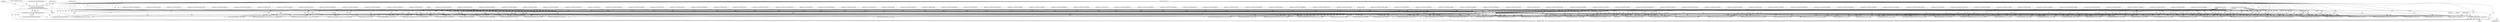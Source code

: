 digraph "0_libming_2be22fcf56a223dafe8de0e8a20fe20e8bbdb0b9@pointer" {
"1000286" [label="(Call,decompileGETVARIABLE(n, actions, maxn))"];
"1000125" [label="(Call,OpCode(actions, n, maxn))"];
"1000102" [label="(MethodParameterIn,SWF_ACTION *actions)"];
"1000105" [label="(Call,fprintf(stderr,\"%d:\tACTION[%3.3d]: %s\n\",\n \t        actions[n].SWF_ACTIONRECORD.Offset, n, \n \t        actionName(actions[n].SWF_ACTIONRECORD.ActionCode)))"];
"1000101" [label="(MethodParameterIn,int n)"];
"1000116" [label="(Call,actionName(actions[n].SWF_ACTIONRECORD.ActionCode))"];
"1000103" [label="(MethodParameterIn,int maxn)"];
"1000133" [label="(JumpTarget,case SWFACTION_CONSTANTPOOL:)"];
"1000124" [label="(ControlStructure,switch(OpCode(actions, n, maxn)))"];
"1000177" [label="(JumpTarget,case SWFACTION_GETURL:)"];
"1000629" [label="(JumpTarget,case SWFACTION_THROW:)"];
"1000438" [label="(Call,decompileArithmeticOp(n, actions, maxn))"];
"1000388" [label="(JumpTarget,case SWFACTION_DEFINEFUNCTION:)"];
"1000279" [label="(Call,decompileSETMEMBER(n, actions, maxn))"];
"1000573" [label="(Call,decompile_Null_ArgBuiltInFunctionCall(n, actions, maxn,\"toggleHighQuality\"))"];
"1000420" [label="(JumpTarget,case SWFACTION_SUBTRACT:)"];
"1000597" [label="(JumpTarget,case SWFACTION_DUPLICATECLIP:)"];
"1000536" [label="(JumpTarget,case SWFACTION_STOP:)"];
"1000416" [label="(JumpTarget,case SWFACTION_SHIFTRIGHT:)"];
"1000623" [label="(JumpTarget,case SWFACTION_CASTOP:)"];
"1000264" [label="(JumpTarget,case SWFACTION_NEWMETHOD:)"];
"1000642" [label="(Call,outputSWF_ACTION(n,&actions[n]))"];
"1000552" [label="(Call,decompile_Null_ArgBuiltInFunctionCall(n, actions, maxn,\"prevFrame\"))"];
"1000257" [label="(JumpTarget,case SWFACTION_NEWOBJECT:)"];
"1000503" [label="(Call,decompileSingleArgBuiltInFunctionCall(n, actions, maxn,\"String\"))"];
"1000357" [label="(Call,decompileIF(n, actions, maxn))"];
"1000250" [label="(JumpTarget,case SWFACTION_INITOBJECT:)"];
"1000129" [label="(Block,)"];
"1000417" [label="(JumpTarget,case SWFACTION_SHIFTRIGHT2:)"];
"1000272" [label="(Call,decompileGETMEMBER(n, actions, maxn))"];
"1000442" [label="(JumpTarget,case SWFACTION_POP:)"];
"1000127" [label="(Identifier,n)"];
"1000510" [label="(Call,decompileSingleArgBuiltInFunctionCall(n, actions, maxn,\"Number\"))"];
"1000201" [label="(JumpTarget,case SWFACTION_STACKSWAP:)"];
"1000428" [label="(JumpTarget,case SWFACTION_EQUALS2:)"];
"1000375" [label="(JumpTarget,case SWFACTION_ENUMERATE2 :)"];
"1000301" [label="(Call,decompileSETVARIABLE(n, actions, maxn, 1))"];
"1000432" [label="(JumpTarget,case SWFACTION_GREATER:)"];
"1000473" [label="(JumpTarget,case SWFACTION_TYPEOF:)"];
"1000362" [label="(Call,decompileWITH(n, actions, maxn))"];
"1000434" [label="(JumpTarget,case SWFACTION_STRINGEQ:)"];
"1000225" [label="(Call,decompileGETTIME(n, actions, maxn))"];
"1000308" [label="(JumpTarget,case SWFACTION_DEFINELOCAL2:)"];
"1000355" [label="(JumpTarget,case SWFACTION_IF:)"];
"1000612" [label="(Call,decompileSETTARGET(n, actions, maxn,1))"];
"1000426" [label="(JumpTarget,case SWFACTION_BITWISEXOR:)"];
"1000404" [label="(Call,decompileCALLFUNCTION(n, actions, maxn))"];
"1000322" [label="(JumpTarget,case SWFACTION_INCREMENT:)"];
"1000185" [label="(JumpTarget,case SWFACTION_PUSH:)"];
"1000423" [label="(JumpTarget,case SWFACTION_MODULO:)"];
"1000209" [label="(JumpTarget,case SWFACTION_SETPROPERTY:)"];
"1000361" [label="(JumpTarget,case SWFACTION_WITH:)"];
"1000258" [label="(Call,decompileNEWOBJECT(n, actions, maxn))"];
"1000116" [label="(Call,actionName(actions[n].SWF_ACTIONRECORD.ActionCode))"];
"1000330" [label="(Call,decompileSTOREREGISTER(n, actions, maxn))"];
"1000496" [label="(Call,decompileSingleArgBuiltInFunctionCall(n, actions, maxn,\"int\"))"];
"1000336" [label="(JumpTarget,case SWFACTION_JUMP:)"];
"1000564" [label="(JumpTarget,case SWFACTION_STOPSOUNDS:)"];
"1000265" [label="(Call,decompileNEWMETHOD(n, actions, maxn))"];
"1000517" [label="(Call,decompileSingleArgBuiltInFunctionCall(n, actions, maxn,\"random\"))"];
"1000329" [label="(JumpTarget,case SWFACTION_STOREREGISTER:)"];
"1000524" [label="(Call,decompileSingleArgBuiltInFunctionCall(n, actions, maxn,\"length\"))"];
"1000480" [label="(JumpTarget,case SWFACTION_ORD:)"];
"1000324" [label="(Call,decompileINCR_DECR(n, actions, maxn,1))"];
"1000286" [label="(Call,decompileGETVARIABLE(n, actions, maxn))"];
"1000424" [label="(JumpTarget,case SWFACTION_BITWISEAND:)"];
"1000115" [label="(Identifier,n)"];
"1000625" [label="(Call,decompileCAST(n, actions, maxn))"];
"1000433" [label="(JumpTarget,case SWFACTION_LESSTHAN:)"];
"1000230" [label="(Call,decompileTRACE(n, actions, maxn))"];
"1000429" [label="(JumpTarget,case SWFACTION_LESS2:)"];
"1000105" [label="(Call,fprintf(stderr,\"%d:\tACTION[%3.3d]: %s\n\",\n \t        actions[n].SWF_ACTIONRECORD.Offset, n, \n \t        actionName(actions[n].SWF_ACTIONRECORD.ActionCode)))"];
"1000418" [label="(JumpTarget,case SWFACTION_ADD:)"];
"1000217" [label="(Call,decompileGETPROPERTY(n, actions, maxn))"];
"1000157" [label="(Call,decompileGOTOFRAME2(n, actions, maxn))"];
"1000415" [label="(JumpTarget,case SWFACTION_SHIFTLEFT:)"];
"1000419" [label="(JumpTarget,case SWFACTION_ADD2:)"];
"1000550" [label="(JumpTarget,case SWFACTION_PREVFRAME:)"];
"1000410" [label="(Call,decompileCALLMETHOD(n, actions, maxn))"];
"1000229" [label="(JumpTarget,case SWFACTION_TRACE:)"];
"1000571" [label="(JumpTarget,case SWFACTION_TOGGLEQUALITY:)"];
"1000117" [label="(Call,actions[n].SWF_ACTIONRECORD.ActionCode)"];
"1000107" [label="(Literal,\"%d:\tACTION[%3.3d]: %s\n\")"];
"1000382" [label="(JumpTarget,case SWFACTION_INITARRAY:)"];
"1000384" [label="(Call,decompileINITARRAY(n, actions, maxn))"];
"1000579" [label="(JumpTarget,case SWFACTION_SUBSTRING:)"];
"1000446" [label="(JumpTarget,case SWFACTION_STARTDRAG:)"];
"1000148" [label="(JumpTarget,case SWFACTION_GOTOFRAME:)"];
"1000102" [label="(MethodParameterIn,SWF_ACTION *actions)"];
"1000635" [label="(JumpTarget,case SWFACTION_TRY:)"];
"1000300" [label="(JumpTarget,case SWFACTION_DEFINELOCAL:)"];
"1000287" [label="(Identifier,n)"];
"1000543" [label="(JumpTarget,case SWFACTION_NEXTFRAME:)"];
"1000448" [label="(Call,decompileSTARTDRAG(n, actions, maxn))"];
"1000216" [label="(JumpTarget,case SWFACTION_GETPROPERTY:)"];
"1000427" [label="(JumpTarget,case SWFACTION_EQUAL:)"];
"1000104" [label="(Block,)"];
"1000459" [label="(JumpTarget,case SWFACTION_DELETE2:)"];
"1000169" [label="(JumpTarget,case SWFACTION_GETURL2:)"];
"1000143" [label="(Call,decompileGOTOFRAME(n, actions, maxn,1))"];
"1000161" [label="(JumpTarget,case SWFACTION_WAITFORFRAME:)"];
"1000452" [label="(JumpTarget,case SWFACTION_DELETE:)"];
"1000461" [label="(Call,decompileDELETE(n, actions, maxn,1))"];
"1000285" [label="(JumpTarget,case SWFACTION_GETVARIABLE:)"];
"1000291" [label="(Literal,0)"];
"1000585" [label="(JumpTarget,case SWFACTION_STRINGCONCAT:)"];
"1000141" [label="(JumpTarget,case SWFACTION_GOTOLABEL:)"];
"1000641" [label="(JumpTarget,default:)"];
"1000309" [label="(Call,decompileDEFINELOCAL2(n, actions, maxn))"];
"1000435" [label="(JumpTarget,case SWFACTION_STRINGCOMPARE:)"];
"1000343" [label="(Call,decompileRETURN(n, actions, maxn))"];
"1000342" [label="(JumpTarget,case SWFACTION_RETURN:)"];
"1000155" [label="(JumpTarget,case SWFACTION_GOTOFRAME2:)"];
"1000557" [label="(JumpTarget,case SWFACTION_ENDDRAG:)"];
"1000292" [label="(JumpTarget,case SWFACTION_SETVARIABLE:)"];
"1000377" [label="(Call,decompileENUMERATE(n, actions, maxn,1))"];
"1000315" [label="(JumpTarget,case SWFACTION_DECREMENT:)"];
"1000489" [label="(Call,decompileSingleArgBuiltInFunctionCall(n, actions, maxn,\"chr\"))"];
"1000531" [label="(Call,decompile_Null_ArgBuiltInFunctionCall(n, actions, maxn,\"play\"))"];
"1000108" [label="(Call,actions[n].SWF_ACTIONRECORD.Offset)"];
"1000475" [label="(Call,decompileSingleArgBuiltInFunctionCall(n, actions, maxn,\"typeof\"))"];
"1000126" [label="(Identifier,actions)"];
"1000587" [label="(Call,decompileSTRINGCONCAT(n, actions, maxn))"];
"1000468" [label="(Call,decompileSingleArgBuiltInFunctionCall(n, actions, maxn,\"targetPath\"))"];
"1000244" [label="(Call,decompileEXTENDS(n, actions, maxn))"];
"1000431" [label="(JumpTarget,case SWFACTION_LOGICALOR:)"];
"1000351" [label="(Call,decompileLogicalNot(n, actions, maxn))"];
"1000650" [label="(MethodReturn,RET)"];
"1000619" [label="(Call,decompileIMPLEMENTS(n, actions, maxn))"];
"1000101" [label="(MethodParameterIn,int n)"];
"1000494" [label="(JumpTarget,case SWFACTION_INT:)"];
"1000522" [label="(JumpTarget,case SWFACTION_STRINGLENGTH:)"];
"1000271" [label="(JumpTarget,case SWFACTION_GETMEMBER:)"];
"1000349" [label="(JumpTarget,case SWFACTION_LOGICALNOT:)"];
"1000538" [label="(Call,decompile_Null_ArgBuiltInFunctionCall(n, actions, maxn,\"stop\"))"];
"1000293" [label="(Call,decompileSETVARIABLE(n, actions, maxn, 0))"];
"1000223" [label="(JumpTarget,case SWFACTION_GETTIME:)"];
"1000545" [label="(Call,decompile_Null_ArgBuiltInFunctionCall(n, actions, maxn,\"nextFrame\"))"];
"1000617" [label="(JumpTarget,case SWFACTION_IMPLEMENTSOP:)"];
"1000193" [label="(JumpTarget,case SWFACTION_PUSHDUP:)"];
"1000591" [label="(JumpTarget,case SWFACTION_REMOVECLIP:)"];
"1000414" [label="(JumpTarget,case SWFACTION_INSTANCEOF:)"];
"1000603" [label="(JumpTarget,case SWFACTION_SETTARGET:)"];
"1000605" [label="(Call,decompileSETTARGET(n, actions, maxn,0))"];
"1000288" [label="(Identifier,actions)"];
"1000529" [label="(JumpTarget,case SWFACTION_PLAY:)"];
"1000338" [label="(Call,decompileJUMP(n, actions, maxn))"];
"1000610" [label="(JumpTarget,case SWFACTION_SETTARGET2:)"];
"1000289" [label="(Identifier,maxn)"];
"1000599" [label="(Call,decompileDUPLICATECLIP(n, actions, maxn))"];
"1000128" [label="(Identifier,maxn)"];
"1000150" [label="(Call,decompileGOTOFRAME(n, actions, maxn,0))"];
"1000436" [label="(JumpTarget,case SWFACTION_STRICTEQUALS:)"];
"1000454" [label="(Call,decompileDELETE(n, actions, maxn,0))"];
"1000210" [label="(Call,decompileSETPROPERTY(n, actions, maxn))"];
"1000368" [label="(JumpTarget,case SWFACTION_ENUMERATE:)"];
"1000581" [label="(Call,decompileSUBSTRING(n, actions, maxn))"];
"1000390" [label="(Call,decompileDEFINEFUNCTION(n, actions, maxn,0))"];
"1000125" [label="(Call,OpCode(actions, n, maxn))"];
"1000578" [label="(JumpTarget,case SWFACTION_MBSUBSTRING:)"];
"1000508" [label="(JumpTarget,case SWFACTION_TONUMBER:)"];
"1000251" [label="(Call,decompileINITOBJECT(n, actions, maxn))"];
"1000408" [label="(JumpTarget,case SWFACTION_CALLMETHOD:)"];
"1000395" [label="(JumpTarget,case SWFACTION_DEFINEFUNCTION2:)"];
"1000397" [label="(Call,decompileDEFINEFUNCTION(n, actions, maxn,1))"];
"1000130" [label="(JumpTarget,case SWFACTION_END:)"];
"1000402" [label="(JumpTarget,case SWFACTION_CALLFUNCTION:)"];
"1000559" [label="(Call,decompile_Null_ArgBuiltInFunctionCall(n, actions, maxn,\"stopDrag\"))"];
"1000236" [label="(JumpTarget,case SWFACTION_CALLFRAME:)"];
"1000501" [label="(JumpTarget,case SWFACTION_TOSTRING:)"];
"1000566" [label="(Call,decompile_Null_ArgBuiltInFunctionCall(n, actions, maxn,\"stopAllSounds\"))"];
"1000487" [label="(JumpTarget,case SWFACTION_CHR:)"];
"1000466" [label="(JumpTarget,case SWFACTION_TARGETPATH:)"];
"1000515" [label="(JumpTarget,case SWFACTION_RANDOMNUMBER:)"];
"1000370" [label="(Call,decompileENUMERATE(n, actions, maxn, 0))"];
"1000593" [label="(Call,decompileREMOVECLIP(n, actions, maxn))"];
"1000103" [label="(MethodParameterIn,int maxn)"];
"1000106" [label="(Identifier,stderr)"];
"1000425" [label="(JumpTarget,case SWFACTION_BITWISEOR:)"];
"1000237" [label="(Call,decompileCALLFRAME(n, actions, maxn))"];
"1000482" [label="(Call,decompileSingleArgBuiltInFunctionCall(n, actions, maxn,\"ord\"))"];
"1000243" [label="(JumpTarget,case SWFACTION_EXTENDS:)"];
"1000430" [label="(JumpTarget,case SWFACTION_LOGICALAND:)"];
"1000631" [label="(Call,decompileTHROW(n, actions, maxn))"];
"1000421" [label="(JumpTarget,case SWFACTION_MULTIPLY:)"];
"1000317" [label="(Call,decompileINCR_DECR(n, actions, maxn, 0))"];
"1000422" [label="(JumpTarget,case SWFACTION_DIVIDE:)"];
"1000278" [label="(JumpTarget,case SWFACTION_SETMEMBER:)"];
"1000637" [label="(Call,decompileTRY(n, actions, maxn))"];
"1000286" -> "1000129"  [label="AST: "];
"1000286" -> "1000289"  [label="CFG: "];
"1000287" -> "1000286"  [label="AST: "];
"1000288" -> "1000286"  [label="AST: "];
"1000289" -> "1000286"  [label="AST: "];
"1000291" -> "1000286"  [label="CFG: "];
"1000286" -> "1000650"  [label="DDG: "];
"1000286" -> "1000650"  [label="DDG: "];
"1000286" -> "1000650"  [label="DDG: "];
"1000286" -> "1000650"  [label="DDG: "];
"1000125" -> "1000286"  [label="DDG: "];
"1000125" -> "1000286"  [label="DDG: "];
"1000125" -> "1000286"  [label="DDG: "];
"1000101" -> "1000286"  [label="DDG: "];
"1000102" -> "1000286"  [label="DDG: "];
"1000103" -> "1000286"  [label="DDG: "];
"1000125" -> "1000124"  [label="AST: "];
"1000125" -> "1000128"  [label="CFG: "];
"1000126" -> "1000125"  [label="AST: "];
"1000127" -> "1000125"  [label="AST: "];
"1000128" -> "1000125"  [label="AST: "];
"1000130" -> "1000125"  [label="CFG: "];
"1000133" -> "1000125"  [label="CFG: "];
"1000141" -> "1000125"  [label="CFG: "];
"1000148" -> "1000125"  [label="CFG: "];
"1000155" -> "1000125"  [label="CFG: "];
"1000161" -> "1000125"  [label="CFG: "];
"1000169" -> "1000125"  [label="CFG: "];
"1000177" -> "1000125"  [label="CFG: "];
"1000185" -> "1000125"  [label="CFG: "];
"1000193" -> "1000125"  [label="CFG: "];
"1000201" -> "1000125"  [label="CFG: "];
"1000209" -> "1000125"  [label="CFG: "];
"1000216" -> "1000125"  [label="CFG: "];
"1000223" -> "1000125"  [label="CFG: "];
"1000229" -> "1000125"  [label="CFG: "];
"1000236" -> "1000125"  [label="CFG: "];
"1000243" -> "1000125"  [label="CFG: "];
"1000250" -> "1000125"  [label="CFG: "];
"1000257" -> "1000125"  [label="CFG: "];
"1000264" -> "1000125"  [label="CFG: "];
"1000271" -> "1000125"  [label="CFG: "];
"1000278" -> "1000125"  [label="CFG: "];
"1000285" -> "1000125"  [label="CFG: "];
"1000292" -> "1000125"  [label="CFG: "];
"1000300" -> "1000125"  [label="CFG: "];
"1000308" -> "1000125"  [label="CFG: "];
"1000315" -> "1000125"  [label="CFG: "];
"1000322" -> "1000125"  [label="CFG: "];
"1000329" -> "1000125"  [label="CFG: "];
"1000336" -> "1000125"  [label="CFG: "];
"1000342" -> "1000125"  [label="CFG: "];
"1000349" -> "1000125"  [label="CFG: "];
"1000355" -> "1000125"  [label="CFG: "];
"1000361" -> "1000125"  [label="CFG: "];
"1000368" -> "1000125"  [label="CFG: "];
"1000375" -> "1000125"  [label="CFG: "];
"1000382" -> "1000125"  [label="CFG: "];
"1000388" -> "1000125"  [label="CFG: "];
"1000395" -> "1000125"  [label="CFG: "];
"1000402" -> "1000125"  [label="CFG: "];
"1000408" -> "1000125"  [label="CFG: "];
"1000414" -> "1000125"  [label="CFG: "];
"1000415" -> "1000125"  [label="CFG: "];
"1000416" -> "1000125"  [label="CFG: "];
"1000417" -> "1000125"  [label="CFG: "];
"1000418" -> "1000125"  [label="CFG: "];
"1000419" -> "1000125"  [label="CFG: "];
"1000420" -> "1000125"  [label="CFG: "];
"1000421" -> "1000125"  [label="CFG: "];
"1000422" -> "1000125"  [label="CFG: "];
"1000423" -> "1000125"  [label="CFG: "];
"1000424" -> "1000125"  [label="CFG: "];
"1000425" -> "1000125"  [label="CFG: "];
"1000426" -> "1000125"  [label="CFG: "];
"1000427" -> "1000125"  [label="CFG: "];
"1000428" -> "1000125"  [label="CFG: "];
"1000429" -> "1000125"  [label="CFG: "];
"1000430" -> "1000125"  [label="CFG: "];
"1000431" -> "1000125"  [label="CFG: "];
"1000432" -> "1000125"  [label="CFG: "];
"1000433" -> "1000125"  [label="CFG: "];
"1000434" -> "1000125"  [label="CFG: "];
"1000435" -> "1000125"  [label="CFG: "];
"1000436" -> "1000125"  [label="CFG: "];
"1000442" -> "1000125"  [label="CFG: "];
"1000446" -> "1000125"  [label="CFG: "];
"1000452" -> "1000125"  [label="CFG: "];
"1000459" -> "1000125"  [label="CFG: "];
"1000466" -> "1000125"  [label="CFG: "];
"1000473" -> "1000125"  [label="CFG: "];
"1000480" -> "1000125"  [label="CFG: "];
"1000487" -> "1000125"  [label="CFG: "];
"1000494" -> "1000125"  [label="CFG: "];
"1000501" -> "1000125"  [label="CFG: "];
"1000508" -> "1000125"  [label="CFG: "];
"1000515" -> "1000125"  [label="CFG: "];
"1000522" -> "1000125"  [label="CFG: "];
"1000529" -> "1000125"  [label="CFG: "];
"1000536" -> "1000125"  [label="CFG: "];
"1000543" -> "1000125"  [label="CFG: "];
"1000550" -> "1000125"  [label="CFG: "];
"1000557" -> "1000125"  [label="CFG: "];
"1000564" -> "1000125"  [label="CFG: "];
"1000571" -> "1000125"  [label="CFG: "];
"1000578" -> "1000125"  [label="CFG: "];
"1000579" -> "1000125"  [label="CFG: "];
"1000585" -> "1000125"  [label="CFG: "];
"1000591" -> "1000125"  [label="CFG: "];
"1000597" -> "1000125"  [label="CFG: "];
"1000603" -> "1000125"  [label="CFG: "];
"1000610" -> "1000125"  [label="CFG: "];
"1000617" -> "1000125"  [label="CFG: "];
"1000623" -> "1000125"  [label="CFG: "];
"1000629" -> "1000125"  [label="CFG: "];
"1000635" -> "1000125"  [label="CFG: "];
"1000641" -> "1000125"  [label="CFG: "];
"1000125" -> "1000650"  [label="DDG: "];
"1000125" -> "1000650"  [label="DDG: "];
"1000125" -> "1000650"  [label="DDG: "];
"1000125" -> "1000650"  [label="DDG: "];
"1000102" -> "1000125"  [label="DDG: "];
"1000105" -> "1000125"  [label="DDG: "];
"1000101" -> "1000125"  [label="DDG: "];
"1000103" -> "1000125"  [label="DDG: "];
"1000125" -> "1000143"  [label="DDG: "];
"1000125" -> "1000143"  [label="DDG: "];
"1000125" -> "1000143"  [label="DDG: "];
"1000125" -> "1000150"  [label="DDG: "];
"1000125" -> "1000150"  [label="DDG: "];
"1000125" -> "1000150"  [label="DDG: "];
"1000125" -> "1000157"  [label="DDG: "];
"1000125" -> "1000157"  [label="DDG: "];
"1000125" -> "1000157"  [label="DDG: "];
"1000125" -> "1000210"  [label="DDG: "];
"1000125" -> "1000210"  [label="DDG: "];
"1000125" -> "1000210"  [label="DDG: "];
"1000125" -> "1000217"  [label="DDG: "];
"1000125" -> "1000217"  [label="DDG: "];
"1000125" -> "1000217"  [label="DDG: "];
"1000125" -> "1000225"  [label="DDG: "];
"1000125" -> "1000225"  [label="DDG: "];
"1000125" -> "1000225"  [label="DDG: "];
"1000125" -> "1000230"  [label="DDG: "];
"1000125" -> "1000230"  [label="DDG: "];
"1000125" -> "1000230"  [label="DDG: "];
"1000125" -> "1000237"  [label="DDG: "];
"1000125" -> "1000237"  [label="DDG: "];
"1000125" -> "1000237"  [label="DDG: "];
"1000125" -> "1000244"  [label="DDG: "];
"1000125" -> "1000244"  [label="DDG: "];
"1000125" -> "1000244"  [label="DDG: "];
"1000125" -> "1000251"  [label="DDG: "];
"1000125" -> "1000251"  [label="DDG: "];
"1000125" -> "1000251"  [label="DDG: "];
"1000125" -> "1000258"  [label="DDG: "];
"1000125" -> "1000258"  [label="DDG: "];
"1000125" -> "1000258"  [label="DDG: "];
"1000125" -> "1000265"  [label="DDG: "];
"1000125" -> "1000265"  [label="DDG: "];
"1000125" -> "1000265"  [label="DDG: "];
"1000125" -> "1000272"  [label="DDG: "];
"1000125" -> "1000272"  [label="DDG: "];
"1000125" -> "1000272"  [label="DDG: "];
"1000125" -> "1000279"  [label="DDG: "];
"1000125" -> "1000279"  [label="DDG: "];
"1000125" -> "1000279"  [label="DDG: "];
"1000125" -> "1000293"  [label="DDG: "];
"1000125" -> "1000293"  [label="DDG: "];
"1000125" -> "1000293"  [label="DDG: "];
"1000125" -> "1000301"  [label="DDG: "];
"1000125" -> "1000301"  [label="DDG: "];
"1000125" -> "1000301"  [label="DDG: "];
"1000125" -> "1000309"  [label="DDG: "];
"1000125" -> "1000309"  [label="DDG: "];
"1000125" -> "1000309"  [label="DDG: "];
"1000125" -> "1000317"  [label="DDG: "];
"1000125" -> "1000317"  [label="DDG: "];
"1000125" -> "1000317"  [label="DDG: "];
"1000125" -> "1000324"  [label="DDG: "];
"1000125" -> "1000324"  [label="DDG: "];
"1000125" -> "1000324"  [label="DDG: "];
"1000125" -> "1000330"  [label="DDG: "];
"1000125" -> "1000330"  [label="DDG: "];
"1000125" -> "1000330"  [label="DDG: "];
"1000125" -> "1000338"  [label="DDG: "];
"1000125" -> "1000338"  [label="DDG: "];
"1000125" -> "1000338"  [label="DDG: "];
"1000125" -> "1000343"  [label="DDG: "];
"1000125" -> "1000343"  [label="DDG: "];
"1000125" -> "1000343"  [label="DDG: "];
"1000125" -> "1000351"  [label="DDG: "];
"1000125" -> "1000351"  [label="DDG: "];
"1000125" -> "1000351"  [label="DDG: "];
"1000125" -> "1000357"  [label="DDG: "];
"1000125" -> "1000357"  [label="DDG: "];
"1000125" -> "1000357"  [label="DDG: "];
"1000125" -> "1000362"  [label="DDG: "];
"1000125" -> "1000362"  [label="DDG: "];
"1000125" -> "1000362"  [label="DDG: "];
"1000125" -> "1000370"  [label="DDG: "];
"1000125" -> "1000370"  [label="DDG: "];
"1000125" -> "1000370"  [label="DDG: "];
"1000125" -> "1000377"  [label="DDG: "];
"1000125" -> "1000377"  [label="DDG: "];
"1000125" -> "1000377"  [label="DDG: "];
"1000125" -> "1000384"  [label="DDG: "];
"1000125" -> "1000384"  [label="DDG: "];
"1000125" -> "1000384"  [label="DDG: "];
"1000125" -> "1000390"  [label="DDG: "];
"1000125" -> "1000390"  [label="DDG: "];
"1000125" -> "1000390"  [label="DDG: "];
"1000125" -> "1000397"  [label="DDG: "];
"1000125" -> "1000397"  [label="DDG: "];
"1000125" -> "1000397"  [label="DDG: "];
"1000125" -> "1000404"  [label="DDG: "];
"1000125" -> "1000404"  [label="DDG: "];
"1000125" -> "1000404"  [label="DDG: "];
"1000125" -> "1000410"  [label="DDG: "];
"1000125" -> "1000410"  [label="DDG: "];
"1000125" -> "1000410"  [label="DDG: "];
"1000125" -> "1000438"  [label="DDG: "];
"1000125" -> "1000438"  [label="DDG: "];
"1000125" -> "1000438"  [label="DDG: "];
"1000125" -> "1000448"  [label="DDG: "];
"1000125" -> "1000448"  [label="DDG: "];
"1000125" -> "1000448"  [label="DDG: "];
"1000125" -> "1000454"  [label="DDG: "];
"1000125" -> "1000454"  [label="DDG: "];
"1000125" -> "1000454"  [label="DDG: "];
"1000125" -> "1000461"  [label="DDG: "];
"1000125" -> "1000461"  [label="DDG: "];
"1000125" -> "1000461"  [label="DDG: "];
"1000125" -> "1000468"  [label="DDG: "];
"1000125" -> "1000468"  [label="DDG: "];
"1000125" -> "1000468"  [label="DDG: "];
"1000125" -> "1000475"  [label="DDG: "];
"1000125" -> "1000475"  [label="DDG: "];
"1000125" -> "1000475"  [label="DDG: "];
"1000125" -> "1000482"  [label="DDG: "];
"1000125" -> "1000482"  [label="DDG: "];
"1000125" -> "1000482"  [label="DDG: "];
"1000125" -> "1000489"  [label="DDG: "];
"1000125" -> "1000489"  [label="DDG: "];
"1000125" -> "1000489"  [label="DDG: "];
"1000125" -> "1000496"  [label="DDG: "];
"1000125" -> "1000496"  [label="DDG: "];
"1000125" -> "1000496"  [label="DDG: "];
"1000125" -> "1000503"  [label="DDG: "];
"1000125" -> "1000503"  [label="DDG: "];
"1000125" -> "1000503"  [label="DDG: "];
"1000125" -> "1000510"  [label="DDG: "];
"1000125" -> "1000510"  [label="DDG: "];
"1000125" -> "1000510"  [label="DDG: "];
"1000125" -> "1000517"  [label="DDG: "];
"1000125" -> "1000517"  [label="DDG: "];
"1000125" -> "1000517"  [label="DDG: "];
"1000125" -> "1000524"  [label="DDG: "];
"1000125" -> "1000524"  [label="DDG: "];
"1000125" -> "1000524"  [label="DDG: "];
"1000125" -> "1000531"  [label="DDG: "];
"1000125" -> "1000531"  [label="DDG: "];
"1000125" -> "1000531"  [label="DDG: "];
"1000125" -> "1000538"  [label="DDG: "];
"1000125" -> "1000538"  [label="DDG: "];
"1000125" -> "1000538"  [label="DDG: "];
"1000125" -> "1000545"  [label="DDG: "];
"1000125" -> "1000545"  [label="DDG: "];
"1000125" -> "1000545"  [label="DDG: "];
"1000125" -> "1000552"  [label="DDG: "];
"1000125" -> "1000552"  [label="DDG: "];
"1000125" -> "1000552"  [label="DDG: "];
"1000125" -> "1000559"  [label="DDG: "];
"1000125" -> "1000559"  [label="DDG: "];
"1000125" -> "1000559"  [label="DDG: "];
"1000125" -> "1000566"  [label="DDG: "];
"1000125" -> "1000566"  [label="DDG: "];
"1000125" -> "1000566"  [label="DDG: "];
"1000125" -> "1000573"  [label="DDG: "];
"1000125" -> "1000573"  [label="DDG: "];
"1000125" -> "1000573"  [label="DDG: "];
"1000125" -> "1000581"  [label="DDG: "];
"1000125" -> "1000581"  [label="DDG: "];
"1000125" -> "1000581"  [label="DDG: "];
"1000125" -> "1000587"  [label="DDG: "];
"1000125" -> "1000587"  [label="DDG: "];
"1000125" -> "1000587"  [label="DDG: "];
"1000125" -> "1000593"  [label="DDG: "];
"1000125" -> "1000593"  [label="DDG: "];
"1000125" -> "1000593"  [label="DDG: "];
"1000125" -> "1000599"  [label="DDG: "];
"1000125" -> "1000599"  [label="DDG: "];
"1000125" -> "1000599"  [label="DDG: "];
"1000125" -> "1000605"  [label="DDG: "];
"1000125" -> "1000605"  [label="DDG: "];
"1000125" -> "1000605"  [label="DDG: "];
"1000125" -> "1000612"  [label="DDG: "];
"1000125" -> "1000612"  [label="DDG: "];
"1000125" -> "1000612"  [label="DDG: "];
"1000125" -> "1000619"  [label="DDG: "];
"1000125" -> "1000619"  [label="DDG: "];
"1000125" -> "1000619"  [label="DDG: "];
"1000125" -> "1000625"  [label="DDG: "];
"1000125" -> "1000625"  [label="DDG: "];
"1000125" -> "1000625"  [label="DDG: "];
"1000125" -> "1000631"  [label="DDG: "];
"1000125" -> "1000631"  [label="DDG: "];
"1000125" -> "1000631"  [label="DDG: "];
"1000125" -> "1000637"  [label="DDG: "];
"1000125" -> "1000637"  [label="DDG: "];
"1000125" -> "1000637"  [label="DDG: "];
"1000125" -> "1000642"  [label="DDG: "];
"1000102" -> "1000100"  [label="AST: "];
"1000102" -> "1000650"  [label="DDG: "];
"1000102" -> "1000143"  [label="DDG: "];
"1000102" -> "1000150"  [label="DDG: "];
"1000102" -> "1000157"  [label="DDG: "];
"1000102" -> "1000210"  [label="DDG: "];
"1000102" -> "1000217"  [label="DDG: "];
"1000102" -> "1000225"  [label="DDG: "];
"1000102" -> "1000230"  [label="DDG: "];
"1000102" -> "1000237"  [label="DDG: "];
"1000102" -> "1000244"  [label="DDG: "];
"1000102" -> "1000251"  [label="DDG: "];
"1000102" -> "1000258"  [label="DDG: "];
"1000102" -> "1000265"  [label="DDG: "];
"1000102" -> "1000272"  [label="DDG: "];
"1000102" -> "1000279"  [label="DDG: "];
"1000102" -> "1000293"  [label="DDG: "];
"1000102" -> "1000301"  [label="DDG: "];
"1000102" -> "1000309"  [label="DDG: "];
"1000102" -> "1000317"  [label="DDG: "];
"1000102" -> "1000324"  [label="DDG: "];
"1000102" -> "1000330"  [label="DDG: "];
"1000102" -> "1000338"  [label="DDG: "];
"1000102" -> "1000343"  [label="DDG: "];
"1000102" -> "1000351"  [label="DDG: "];
"1000102" -> "1000357"  [label="DDG: "];
"1000102" -> "1000362"  [label="DDG: "];
"1000102" -> "1000370"  [label="DDG: "];
"1000102" -> "1000377"  [label="DDG: "];
"1000102" -> "1000384"  [label="DDG: "];
"1000102" -> "1000390"  [label="DDG: "];
"1000102" -> "1000397"  [label="DDG: "];
"1000102" -> "1000404"  [label="DDG: "];
"1000102" -> "1000410"  [label="DDG: "];
"1000102" -> "1000438"  [label="DDG: "];
"1000102" -> "1000448"  [label="DDG: "];
"1000102" -> "1000454"  [label="DDG: "];
"1000102" -> "1000461"  [label="DDG: "];
"1000102" -> "1000468"  [label="DDG: "];
"1000102" -> "1000475"  [label="DDG: "];
"1000102" -> "1000482"  [label="DDG: "];
"1000102" -> "1000489"  [label="DDG: "];
"1000102" -> "1000496"  [label="DDG: "];
"1000102" -> "1000503"  [label="DDG: "];
"1000102" -> "1000510"  [label="DDG: "];
"1000102" -> "1000517"  [label="DDG: "];
"1000102" -> "1000524"  [label="DDG: "];
"1000102" -> "1000531"  [label="DDG: "];
"1000102" -> "1000538"  [label="DDG: "];
"1000102" -> "1000545"  [label="DDG: "];
"1000102" -> "1000552"  [label="DDG: "];
"1000102" -> "1000559"  [label="DDG: "];
"1000102" -> "1000566"  [label="DDG: "];
"1000102" -> "1000573"  [label="DDG: "];
"1000102" -> "1000581"  [label="DDG: "];
"1000102" -> "1000587"  [label="DDG: "];
"1000102" -> "1000593"  [label="DDG: "];
"1000102" -> "1000599"  [label="DDG: "];
"1000102" -> "1000605"  [label="DDG: "];
"1000102" -> "1000612"  [label="DDG: "];
"1000102" -> "1000619"  [label="DDG: "];
"1000102" -> "1000625"  [label="DDG: "];
"1000102" -> "1000631"  [label="DDG: "];
"1000102" -> "1000637"  [label="DDG: "];
"1000105" -> "1000104"  [label="AST: "];
"1000105" -> "1000116"  [label="CFG: "];
"1000106" -> "1000105"  [label="AST: "];
"1000107" -> "1000105"  [label="AST: "];
"1000108" -> "1000105"  [label="AST: "];
"1000115" -> "1000105"  [label="AST: "];
"1000116" -> "1000105"  [label="AST: "];
"1000126" -> "1000105"  [label="CFG: "];
"1000105" -> "1000650"  [label="DDG: "];
"1000105" -> "1000650"  [label="DDG: "];
"1000105" -> "1000650"  [label="DDG: "];
"1000105" -> "1000650"  [label="DDG: "];
"1000101" -> "1000105"  [label="DDG: "];
"1000116" -> "1000105"  [label="DDG: "];
"1000101" -> "1000100"  [label="AST: "];
"1000101" -> "1000650"  [label="DDG: "];
"1000101" -> "1000143"  [label="DDG: "];
"1000101" -> "1000150"  [label="DDG: "];
"1000101" -> "1000157"  [label="DDG: "];
"1000101" -> "1000210"  [label="DDG: "];
"1000101" -> "1000217"  [label="DDG: "];
"1000101" -> "1000225"  [label="DDG: "];
"1000101" -> "1000230"  [label="DDG: "];
"1000101" -> "1000237"  [label="DDG: "];
"1000101" -> "1000244"  [label="DDG: "];
"1000101" -> "1000251"  [label="DDG: "];
"1000101" -> "1000258"  [label="DDG: "];
"1000101" -> "1000265"  [label="DDG: "];
"1000101" -> "1000272"  [label="DDG: "];
"1000101" -> "1000279"  [label="DDG: "];
"1000101" -> "1000293"  [label="DDG: "];
"1000101" -> "1000301"  [label="DDG: "];
"1000101" -> "1000309"  [label="DDG: "];
"1000101" -> "1000317"  [label="DDG: "];
"1000101" -> "1000324"  [label="DDG: "];
"1000101" -> "1000330"  [label="DDG: "];
"1000101" -> "1000338"  [label="DDG: "];
"1000101" -> "1000343"  [label="DDG: "];
"1000101" -> "1000351"  [label="DDG: "];
"1000101" -> "1000357"  [label="DDG: "];
"1000101" -> "1000362"  [label="DDG: "];
"1000101" -> "1000370"  [label="DDG: "];
"1000101" -> "1000377"  [label="DDG: "];
"1000101" -> "1000384"  [label="DDG: "];
"1000101" -> "1000390"  [label="DDG: "];
"1000101" -> "1000397"  [label="DDG: "];
"1000101" -> "1000404"  [label="DDG: "];
"1000101" -> "1000410"  [label="DDG: "];
"1000101" -> "1000438"  [label="DDG: "];
"1000101" -> "1000448"  [label="DDG: "];
"1000101" -> "1000454"  [label="DDG: "];
"1000101" -> "1000461"  [label="DDG: "];
"1000101" -> "1000468"  [label="DDG: "];
"1000101" -> "1000475"  [label="DDG: "];
"1000101" -> "1000482"  [label="DDG: "];
"1000101" -> "1000489"  [label="DDG: "];
"1000101" -> "1000496"  [label="DDG: "];
"1000101" -> "1000503"  [label="DDG: "];
"1000101" -> "1000510"  [label="DDG: "];
"1000101" -> "1000517"  [label="DDG: "];
"1000101" -> "1000524"  [label="DDG: "];
"1000101" -> "1000531"  [label="DDG: "];
"1000101" -> "1000538"  [label="DDG: "];
"1000101" -> "1000545"  [label="DDG: "];
"1000101" -> "1000552"  [label="DDG: "];
"1000101" -> "1000559"  [label="DDG: "];
"1000101" -> "1000566"  [label="DDG: "];
"1000101" -> "1000573"  [label="DDG: "];
"1000101" -> "1000581"  [label="DDG: "];
"1000101" -> "1000587"  [label="DDG: "];
"1000101" -> "1000593"  [label="DDG: "];
"1000101" -> "1000599"  [label="DDG: "];
"1000101" -> "1000605"  [label="DDG: "];
"1000101" -> "1000612"  [label="DDG: "];
"1000101" -> "1000619"  [label="DDG: "];
"1000101" -> "1000625"  [label="DDG: "];
"1000101" -> "1000631"  [label="DDG: "];
"1000101" -> "1000637"  [label="DDG: "];
"1000101" -> "1000642"  [label="DDG: "];
"1000116" -> "1000117"  [label="CFG: "];
"1000117" -> "1000116"  [label="AST: "];
"1000116" -> "1000650"  [label="DDG: "];
"1000103" -> "1000100"  [label="AST: "];
"1000103" -> "1000650"  [label="DDG: "];
"1000103" -> "1000143"  [label="DDG: "];
"1000103" -> "1000150"  [label="DDG: "];
"1000103" -> "1000157"  [label="DDG: "];
"1000103" -> "1000210"  [label="DDG: "];
"1000103" -> "1000217"  [label="DDG: "];
"1000103" -> "1000225"  [label="DDG: "];
"1000103" -> "1000230"  [label="DDG: "];
"1000103" -> "1000237"  [label="DDG: "];
"1000103" -> "1000244"  [label="DDG: "];
"1000103" -> "1000251"  [label="DDG: "];
"1000103" -> "1000258"  [label="DDG: "];
"1000103" -> "1000265"  [label="DDG: "];
"1000103" -> "1000272"  [label="DDG: "];
"1000103" -> "1000279"  [label="DDG: "];
"1000103" -> "1000293"  [label="DDG: "];
"1000103" -> "1000301"  [label="DDG: "];
"1000103" -> "1000309"  [label="DDG: "];
"1000103" -> "1000317"  [label="DDG: "];
"1000103" -> "1000324"  [label="DDG: "];
"1000103" -> "1000330"  [label="DDG: "];
"1000103" -> "1000338"  [label="DDG: "];
"1000103" -> "1000343"  [label="DDG: "];
"1000103" -> "1000351"  [label="DDG: "];
"1000103" -> "1000357"  [label="DDG: "];
"1000103" -> "1000362"  [label="DDG: "];
"1000103" -> "1000370"  [label="DDG: "];
"1000103" -> "1000377"  [label="DDG: "];
"1000103" -> "1000384"  [label="DDG: "];
"1000103" -> "1000390"  [label="DDG: "];
"1000103" -> "1000397"  [label="DDG: "];
"1000103" -> "1000404"  [label="DDG: "];
"1000103" -> "1000410"  [label="DDG: "];
"1000103" -> "1000438"  [label="DDG: "];
"1000103" -> "1000448"  [label="DDG: "];
"1000103" -> "1000454"  [label="DDG: "];
"1000103" -> "1000461"  [label="DDG: "];
"1000103" -> "1000468"  [label="DDG: "];
"1000103" -> "1000475"  [label="DDG: "];
"1000103" -> "1000482"  [label="DDG: "];
"1000103" -> "1000489"  [label="DDG: "];
"1000103" -> "1000496"  [label="DDG: "];
"1000103" -> "1000503"  [label="DDG: "];
"1000103" -> "1000510"  [label="DDG: "];
"1000103" -> "1000517"  [label="DDG: "];
"1000103" -> "1000524"  [label="DDG: "];
"1000103" -> "1000531"  [label="DDG: "];
"1000103" -> "1000538"  [label="DDG: "];
"1000103" -> "1000545"  [label="DDG: "];
"1000103" -> "1000552"  [label="DDG: "];
"1000103" -> "1000559"  [label="DDG: "];
"1000103" -> "1000566"  [label="DDG: "];
"1000103" -> "1000573"  [label="DDG: "];
"1000103" -> "1000581"  [label="DDG: "];
"1000103" -> "1000587"  [label="DDG: "];
"1000103" -> "1000593"  [label="DDG: "];
"1000103" -> "1000599"  [label="DDG: "];
"1000103" -> "1000605"  [label="DDG: "];
"1000103" -> "1000612"  [label="DDG: "];
"1000103" -> "1000619"  [label="DDG: "];
"1000103" -> "1000625"  [label="DDG: "];
"1000103" -> "1000631"  [label="DDG: "];
"1000103" -> "1000637"  [label="DDG: "];
}
